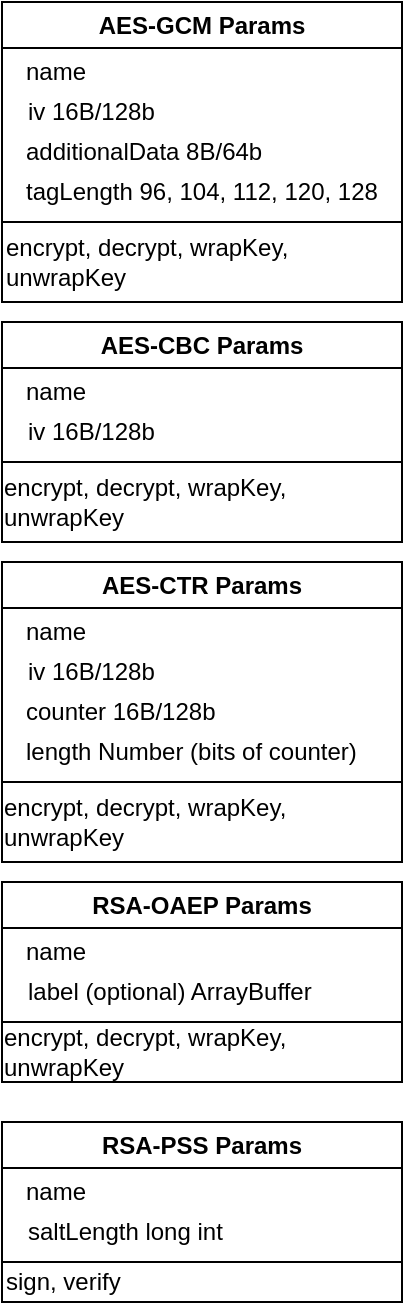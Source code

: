 <mxfile version="24.7.17">
  <diagram name="Page-1" id="iV69w1-YX5w5YRP78vyO">
    <mxGraphModel dx="1434" dy="796" grid="1" gridSize="10" guides="1" tooltips="1" connect="1" arrows="1" fold="1" page="1" pageScale="1" pageWidth="850" pageHeight="1100" math="0" shadow="0">
      <root>
        <mxCell id="0" />
        <mxCell id="1" parent="0" />
        <mxCell id="pTpurYOFqZptKJMPXHJo-2" value="AES-GCM Params" style="swimlane;whiteSpace=wrap;html=1;" vertex="1" parent="1">
          <mxGeometry x="10" y="10" width="200" height="110" as="geometry" />
        </mxCell>
        <mxCell id="pTpurYOFqZptKJMPXHJo-3" value="name" style="text;html=1;align=left;verticalAlign=middle;whiteSpace=wrap;rounded=0;" vertex="1" parent="pTpurYOFqZptKJMPXHJo-2">
          <mxGeometry x="10" y="20" width="60" height="30" as="geometry" />
        </mxCell>
        <mxCell id="pTpurYOFqZptKJMPXHJo-5" value="&lt;div&gt;iv 16B/128b&lt;br&gt;&lt;/div&gt;" style="text;html=1;align=left;verticalAlign=middle;whiteSpace=wrap;rounded=0;" vertex="1" parent="pTpurYOFqZptKJMPXHJo-2">
          <mxGeometry x="11" y="40" width="139" height="30" as="geometry" />
        </mxCell>
        <mxCell id="pTpurYOFqZptKJMPXHJo-6" value="additionalData 8B/64b" style="text;html=1;align=left;verticalAlign=middle;whiteSpace=wrap;rounded=0;" vertex="1" parent="pTpurYOFqZptKJMPXHJo-2">
          <mxGeometry x="10" y="60" width="130" height="30" as="geometry" />
        </mxCell>
        <mxCell id="pTpurYOFqZptKJMPXHJo-7" value="tagLength 96, 104, 112, 120, 128" style="text;html=1;align=left;verticalAlign=middle;whiteSpace=wrap;rounded=0;" vertex="1" parent="pTpurYOFqZptKJMPXHJo-2">
          <mxGeometry x="10" y="80" width="190" height="30" as="geometry" />
        </mxCell>
        <mxCell id="pTpurYOFqZptKJMPXHJo-8" value="AES-CBC Params" style="swimlane;whiteSpace=wrap;html=1;" vertex="1" parent="1">
          <mxGeometry x="10" y="170" width="200" height="70" as="geometry" />
        </mxCell>
        <mxCell id="pTpurYOFqZptKJMPXHJo-9" value="name" style="text;html=1;align=left;verticalAlign=middle;whiteSpace=wrap;rounded=0;" vertex="1" parent="pTpurYOFqZptKJMPXHJo-8">
          <mxGeometry x="10" y="20" width="60" height="30" as="geometry" />
        </mxCell>
        <mxCell id="pTpurYOFqZptKJMPXHJo-10" value="&lt;div&gt;iv 16B/128b&lt;br&gt;&lt;/div&gt;" style="text;html=1;align=left;verticalAlign=middle;whiteSpace=wrap;rounded=0;" vertex="1" parent="pTpurYOFqZptKJMPXHJo-8">
          <mxGeometry x="11" y="40" width="139" height="30" as="geometry" />
        </mxCell>
        <mxCell id="pTpurYOFqZptKJMPXHJo-13" value="AES-CTR Params" style="swimlane;whiteSpace=wrap;html=1;" vertex="1" parent="1">
          <mxGeometry x="10" y="290" width="200" height="110" as="geometry" />
        </mxCell>
        <mxCell id="pTpurYOFqZptKJMPXHJo-14" value="name" style="text;html=1;align=left;verticalAlign=middle;whiteSpace=wrap;rounded=0;" vertex="1" parent="pTpurYOFqZptKJMPXHJo-13">
          <mxGeometry x="10" y="20" width="60" height="30" as="geometry" />
        </mxCell>
        <mxCell id="pTpurYOFqZptKJMPXHJo-15" value="&lt;div&gt;iv 16B/128b&lt;br&gt;&lt;/div&gt;" style="text;html=1;align=left;verticalAlign=middle;whiteSpace=wrap;rounded=0;" vertex="1" parent="pTpurYOFqZptKJMPXHJo-13">
          <mxGeometry x="11" y="40" width="139" height="30" as="geometry" />
        </mxCell>
        <mxCell id="pTpurYOFqZptKJMPXHJo-16" value="counter 16B/128b" style="text;html=1;align=left;verticalAlign=middle;whiteSpace=wrap;rounded=0;" vertex="1" parent="pTpurYOFqZptKJMPXHJo-13">
          <mxGeometry x="10" y="60" width="130" height="30" as="geometry" />
        </mxCell>
        <mxCell id="pTpurYOFqZptKJMPXHJo-18" value="length Number (bits of counter)" style="text;html=1;align=left;verticalAlign=middle;whiteSpace=wrap;rounded=0;" vertex="1" parent="pTpurYOFqZptKJMPXHJo-13">
          <mxGeometry x="10" y="80" width="180" height="30" as="geometry" />
        </mxCell>
        <mxCell id="pTpurYOFqZptKJMPXHJo-19" value="RSA-OAEP Params" style="swimlane;whiteSpace=wrap;html=1;" vertex="1" parent="1">
          <mxGeometry x="10" y="450" width="200" height="70" as="geometry" />
        </mxCell>
        <mxCell id="pTpurYOFqZptKJMPXHJo-20" value="name" style="text;html=1;align=left;verticalAlign=middle;whiteSpace=wrap;rounded=0;" vertex="1" parent="pTpurYOFqZptKJMPXHJo-19">
          <mxGeometry x="10" y="20" width="60" height="30" as="geometry" />
        </mxCell>
        <mxCell id="pTpurYOFqZptKJMPXHJo-21" value="label (optional) ArrayBuffer" style="text;html=1;align=left;verticalAlign=middle;whiteSpace=wrap;rounded=0;" vertex="1" parent="pTpurYOFqZptKJMPXHJo-19">
          <mxGeometry x="11" y="40" width="159" height="30" as="geometry" />
        </mxCell>
        <mxCell id="pTpurYOFqZptKJMPXHJo-25" value="&lt;div align=&quot;left&quot;&gt;encrypt, decrypt, wrapKey, unwrapKey&lt;br&gt;&lt;/div&gt;" style="rounded=0;whiteSpace=wrap;html=1;align=left;" vertex="1" parent="1">
          <mxGeometry x="10" y="120" width="200" height="40" as="geometry" />
        </mxCell>
        <mxCell id="pTpurYOFqZptKJMPXHJo-26" value="&lt;div align=&quot;left&quot;&gt;encrypt, decrypt, wrapKey, unwrapKey&lt;br&gt;&lt;/div&gt;" style="rounded=0;whiteSpace=wrap;html=1;" vertex="1" parent="1">
          <mxGeometry x="10" y="240" width="200" height="40" as="geometry" />
        </mxCell>
        <mxCell id="pTpurYOFqZptKJMPXHJo-27" value="&lt;div align=&quot;left&quot;&gt;encrypt, decrypt, wrapKey, unwrapKey&lt;br&gt;&lt;/div&gt;" style="rounded=0;whiteSpace=wrap;html=1;" vertex="1" parent="1">
          <mxGeometry x="10" y="400" width="200" height="40" as="geometry" />
        </mxCell>
        <mxCell id="pTpurYOFqZptKJMPXHJo-28" value="&lt;div align=&quot;left&quot;&gt;encrypt, decrypt, wrapKey, unwrapKey&lt;br&gt;&lt;/div&gt;" style="rounded=0;whiteSpace=wrap;html=1;" vertex="1" parent="1">
          <mxGeometry x="10" y="520" width="200" height="30" as="geometry" />
        </mxCell>
        <mxCell id="pTpurYOFqZptKJMPXHJo-29" value="RSA-PSS Params" style="swimlane;whiteSpace=wrap;html=1;" vertex="1" parent="1">
          <mxGeometry x="10" y="570" width="200" height="70" as="geometry" />
        </mxCell>
        <mxCell id="pTpurYOFqZptKJMPXHJo-30" value="name" style="text;html=1;align=left;verticalAlign=middle;whiteSpace=wrap;rounded=0;" vertex="1" parent="pTpurYOFqZptKJMPXHJo-29">
          <mxGeometry x="10" y="20" width="60" height="30" as="geometry" />
        </mxCell>
        <mxCell id="pTpurYOFqZptKJMPXHJo-31" value="saltLength long int" style="text;html=1;align=left;verticalAlign=middle;whiteSpace=wrap;rounded=0;" vertex="1" parent="pTpurYOFqZptKJMPXHJo-29">
          <mxGeometry x="11" y="40" width="159" height="30" as="geometry" />
        </mxCell>
        <mxCell id="pTpurYOFqZptKJMPXHJo-32" value="&lt;div&gt;sign, verify&lt;br&gt;&lt;/div&gt;" style="rounded=0;whiteSpace=wrap;html=1;align=left;" vertex="1" parent="1">
          <mxGeometry x="10" y="640" width="200" height="20" as="geometry" />
        </mxCell>
      </root>
    </mxGraphModel>
  </diagram>
</mxfile>
